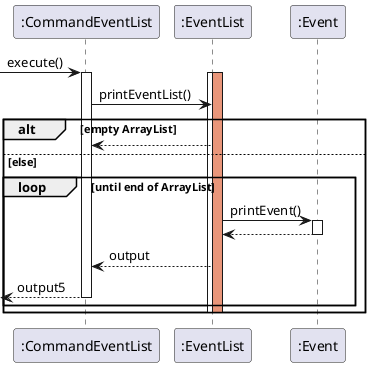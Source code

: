 @startuml
 -> ":CommandEventList" : execute()

activate ":CommandEventList"
activate ":EventList"
activate ":EventList" #DarkSalmon
":CommandEventList"  -> ":EventList":printEventList()
alt empty ArrayList
    ":EventList" --> ":CommandEventList"
else else
    loop until end of ArrayList
        ":EventList" -> ":Event" : printEvent()
        activate ":Event"
        ":Event" --> ":EventList"
        deactivate ":Event"
        ":EventList" --> ":CommandEventList" : output
        return output5
    end
    deactivate ":EventList"
    deactivate ":EventList"
    deactivate ":CommandEventList"
end
@enduml
